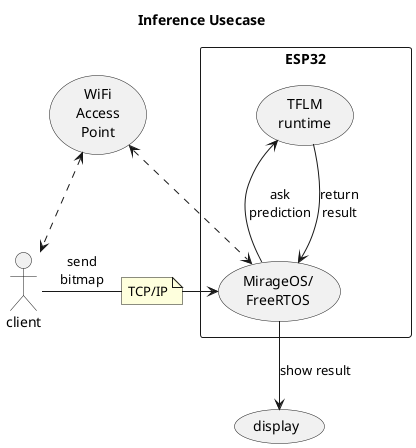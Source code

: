 @startuml
title Inference Usecase

actor client

note "TCP/IP" as tcpip

(WiFi\nAccess\nPoint) <..> client

rectangle ESP32 {
        (WiFi\nAccess\nPoint) <..> (MirageOS/\nFreeRTOS)
        client -right- tcpip: "send\nbitmap"
        tcpip -right-> (MirageOS/\nFreeRTOS)
        (MirageOS/\nFreeRTOS) -up-> (TFLM\nruntime): "ask\nprediction"
        (TFLM\nruntime) -down-> (MirageOS/\nFreeRTOS): "return\nresult"
}
(MirageOS/\nFreeRTOS) -down-> (display): "show result"

newpage
skinparam TitleFontSize 24
skinparam legendFontSize 20
title \nPoC DEMO\nML inference on MCU

actor laptop
note "TCP/IP" as tcpip
laptop  <.up.> (WiFi\nAccess\nPoint)
laptop -right- tcpip: "send\nbitmap"

rectangle ESP32 #b8cecd {
        rectangle ML #ff7373 {
                file model
                (runtime)
                model . runtime
        }
        (Unikernel)
        (WiFi\nAccess\nPoint) <.down.> (Unikernel)
        (Unikernel) -up-> (runtime): "ask\nprediction"
        (runtime) -down-> (Unikernel): "return\nresult"
}

legend
MCU: ESP32
ARCH: Xtensa 32bit
RAM: 520KB SRAM
ROM: 4MB FLASH
160MHz / 600 DMIPS
end legend

tcpip -right-> (Unikernel)
(Unikernel) -down-> (display): "show result"

@enduml
